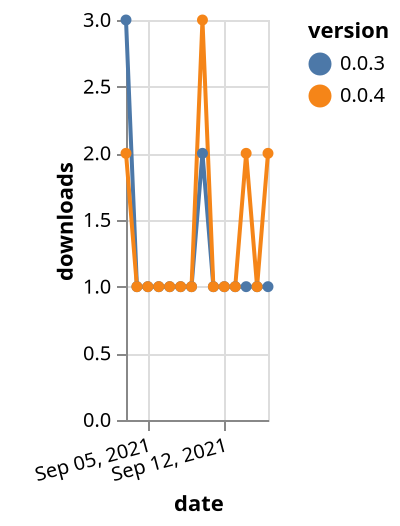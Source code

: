{"$schema": "https://vega.github.io/schema/vega-lite/v5.json", "description": "A simple bar chart with embedded data.", "data": {"values": [{"date": "2021-09-03", "total": 98, "delta": 3, "version": "0.0.3"}, {"date": "2021-09-04", "total": 99, "delta": 1, "version": "0.0.3"}, {"date": "2021-09-05", "total": 100, "delta": 1, "version": "0.0.3"}, {"date": "2021-09-06", "total": 101, "delta": 1, "version": "0.0.3"}, {"date": "2021-09-07", "total": 102, "delta": 1, "version": "0.0.3"}, {"date": "2021-09-08", "total": 103, "delta": 1, "version": "0.0.3"}, {"date": "2021-09-09", "total": 104, "delta": 1, "version": "0.0.3"}, {"date": "2021-09-10", "total": 106, "delta": 2, "version": "0.0.3"}, {"date": "2021-09-11", "total": 107, "delta": 1, "version": "0.0.3"}, {"date": "2021-09-12", "total": 108, "delta": 1, "version": "0.0.3"}, {"date": "2021-09-13", "total": 109, "delta": 1, "version": "0.0.3"}, {"date": "2021-09-14", "total": 110, "delta": 1, "version": "0.0.3"}, {"date": "2021-09-15", "total": 111, "delta": 1, "version": "0.0.3"}, {"date": "2021-09-16", "total": 112, "delta": 1, "version": "0.0.3"}, {"date": "2021-09-03", "total": 93, "delta": 2, "version": "0.0.4"}, {"date": "2021-09-04", "total": 94, "delta": 1, "version": "0.0.4"}, {"date": "2021-09-05", "total": 95, "delta": 1, "version": "0.0.4"}, {"date": "2021-09-06", "total": 96, "delta": 1, "version": "0.0.4"}, {"date": "2021-09-07", "total": 97, "delta": 1, "version": "0.0.4"}, {"date": "2021-09-08", "total": 98, "delta": 1, "version": "0.0.4"}, {"date": "2021-09-09", "total": 99, "delta": 1, "version": "0.0.4"}, {"date": "2021-09-10", "total": 102, "delta": 3, "version": "0.0.4"}, {"date": "2021-09-11", "total": 103, "delta": 1, "version": "0.0.4"}, {"date": "2021-09-12", "total": 104, "delta": 1, "version": "0.0.4"}, {"date": "2021-09-13", "total": 105, "delta": 1, "version": "0.0.4"}, {"date": "2021-09-14", "total": 107, "delta": 2, "version": "0.0.4"}, {"date": "2021-09-15", "total": 108, "delta": 1, "version": "0.0.4"}, {"date": "2021-09-16", "total": 110, "delta": 2, "version": "0.0.4"}]}, "width": "container", "mark": {"type": "line", "point": {"filled": true}}, "encoding": {"x": {"field": "date", "type": "temporal", "timeUnit": "yearmonthdate", "title": "date", "axis": {"labelAngle": -15}}, "y": {"field": "delta", "type": "quantitative", "title": "downloads"}, "color": {"field": "version", "type": "nominal"}, "tooltip": {"field": "delta"}}}